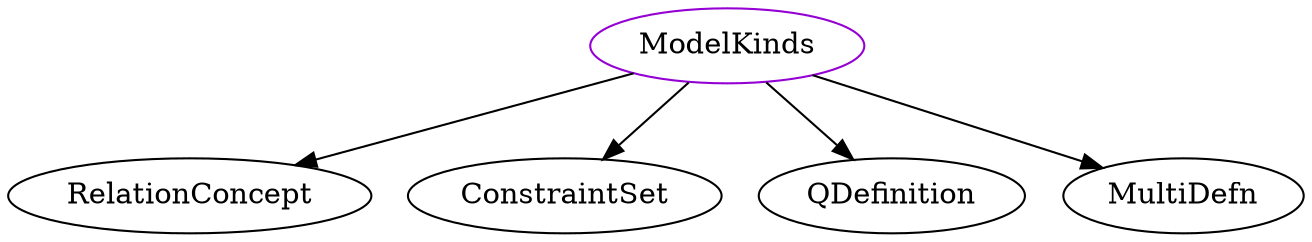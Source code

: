 digraph modelkinds{
ModelKinds -> RelationConcept;
ModelKinds -> ConstraintSet;
ModelKinds -> QDefinition;
ModelKinds -> MultiDefn;
ModelKinds	[shape=oval, color=darkviolet, label="ModelKinds"];
}
